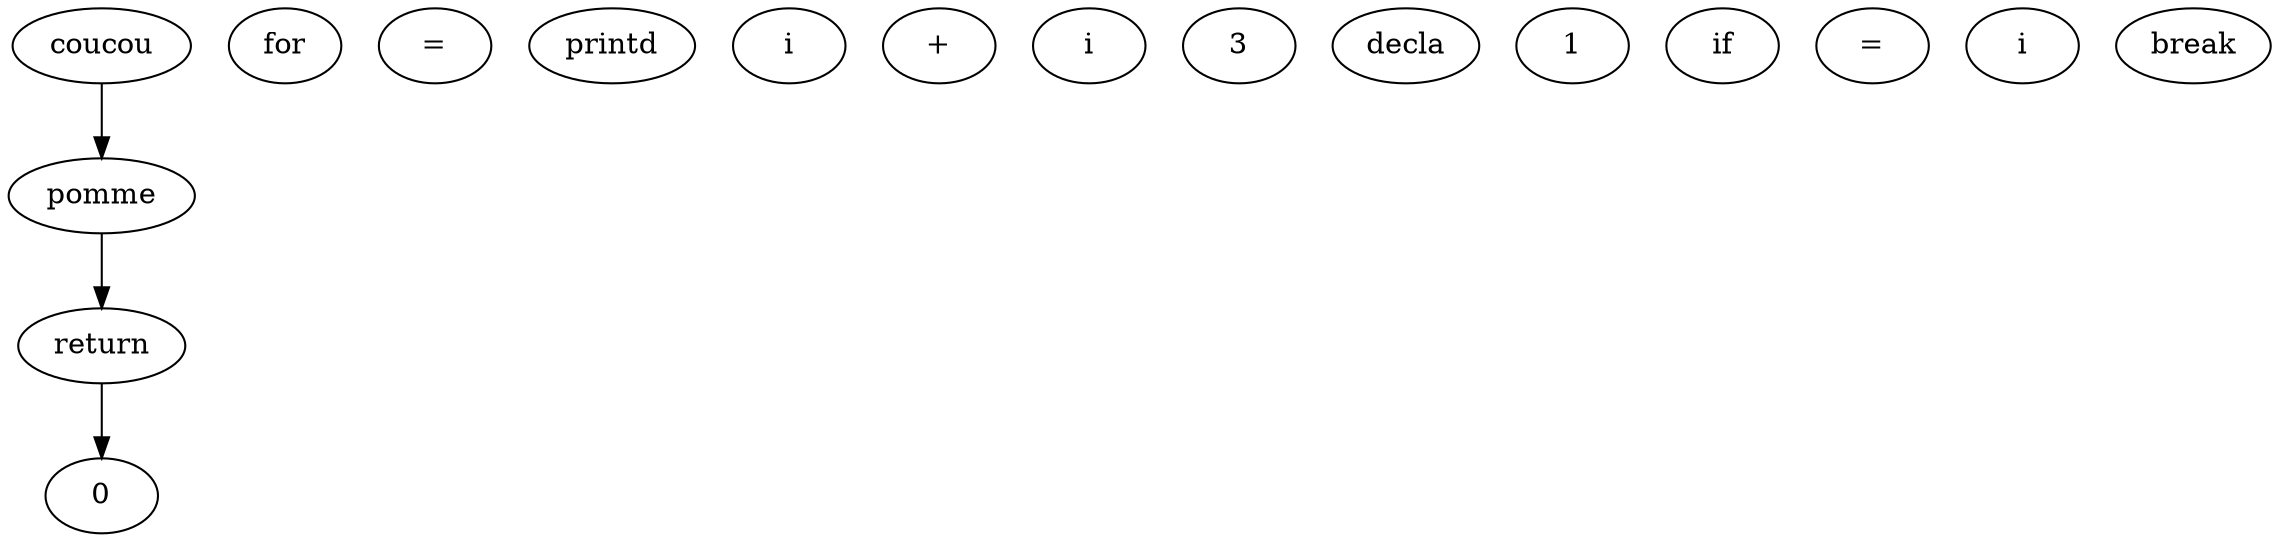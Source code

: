 //fichier DOT représentant le graph du fichier c analysé
digraph test {

node_0 [label="coucou"];
node_2 [label="pomme"];
node_6 [label="for"];
node_7 [label="="];
node_8 [label="i"];
node_9 [label="0"];
node_9 [label="<"];
node_10 [label="i"];
node_11 [label="10"];
node_11 [label="="];
node_12 [label="i"];
node_13 [label="+"];
node_14 [label="i"];
node_15 [label="1"];
node_13 [label="bloc"];
node_14 [label="decla"];
node_16 [label="if"];
node_17 [label="="];
node_18 [label="i"];
node_19 [label="5"];
node_19 [label="break"];
node_8 [label="printd"];
node_9 [label="i"];
node_10 [label="return"];
node_11 [label="+"];
node_12 [label="i"];
node_13 [label="3"];
node_0 -> node_2
node_2 -> node_10
node_10 -> 0
}